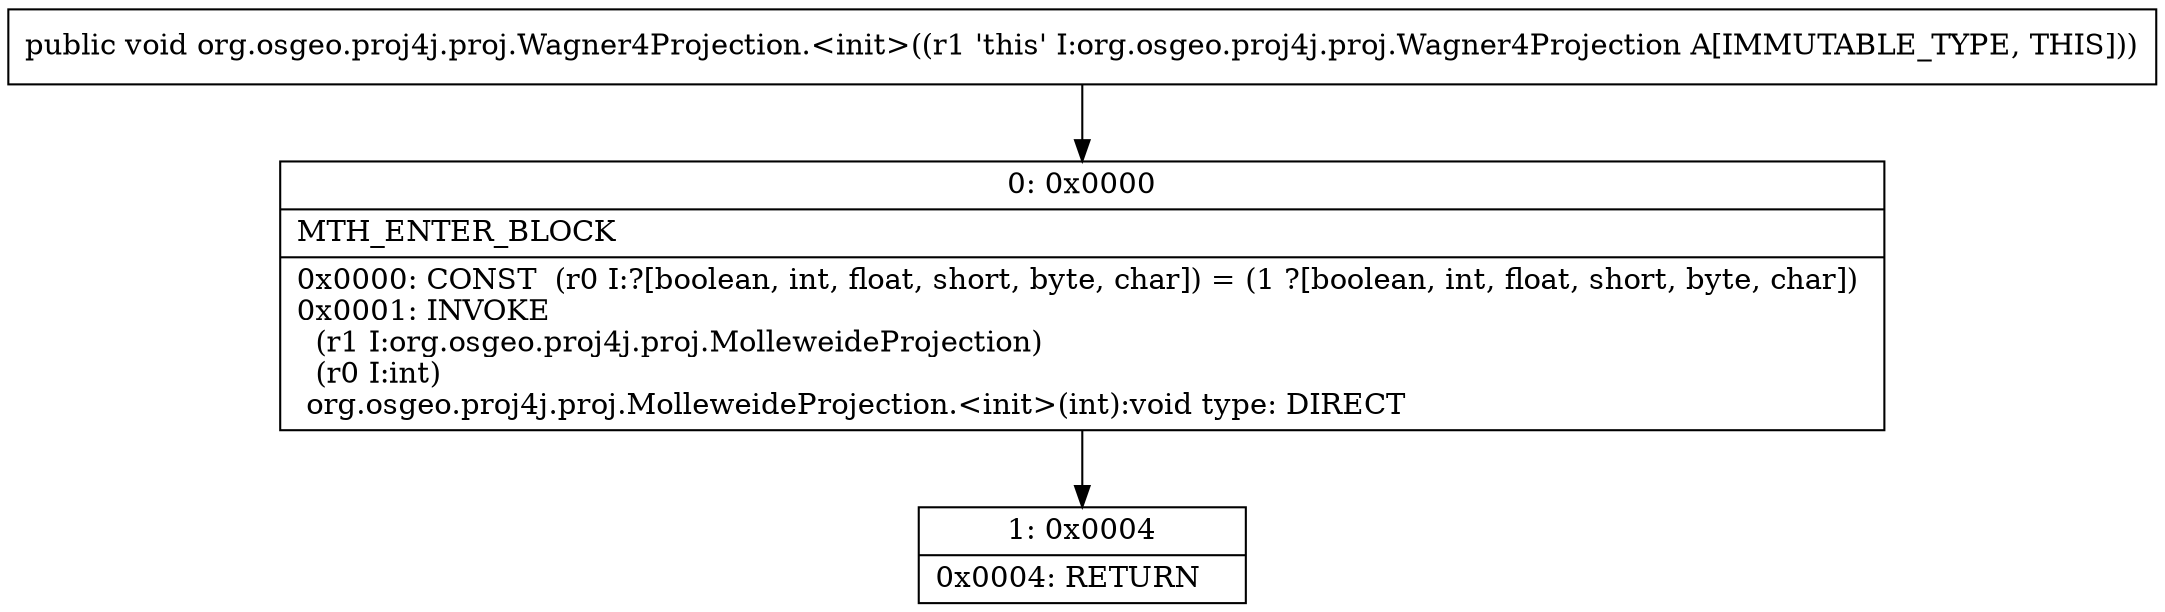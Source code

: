 digraph "CFG fororg.osgeo.proj4j.proj.Wagner4Projection.\<init\>()V" {
Node_0 [shape=record,label="{0\:\ 0x0000|MTH_ENTER_BLOCK\l|0x0000: CONST  (r0 I:?[boolean, int, float, short, byte, char]) = (1 ?[boolean, int, float, short, byte, char]) \l0x0001: INVOKE  \l  (r1 I:org.osgeo.proj4j.proj.MolleweideProjection)\l  (r0 I:int)\l org.osgeo.proj4j.proj.MolleweideProjection.\<init\>(int):void type: DIRECT \l}"];
Node_1 [shape=record,label="{1\:\ 0x0004|0x0004: RETURN   \l}"];
MethodNode[shape=record,label="{public void org.osgeo.proj4j.proj.Wagner4Projection.\<init\>((r1 'this' I:org.osgeo.proj4j.proj.Wagner4Projection A[IMMUTABLE_TYPE, THIS])) }"];
MethodNode -> Node_0;
Node_0 -> Node_1;
}

